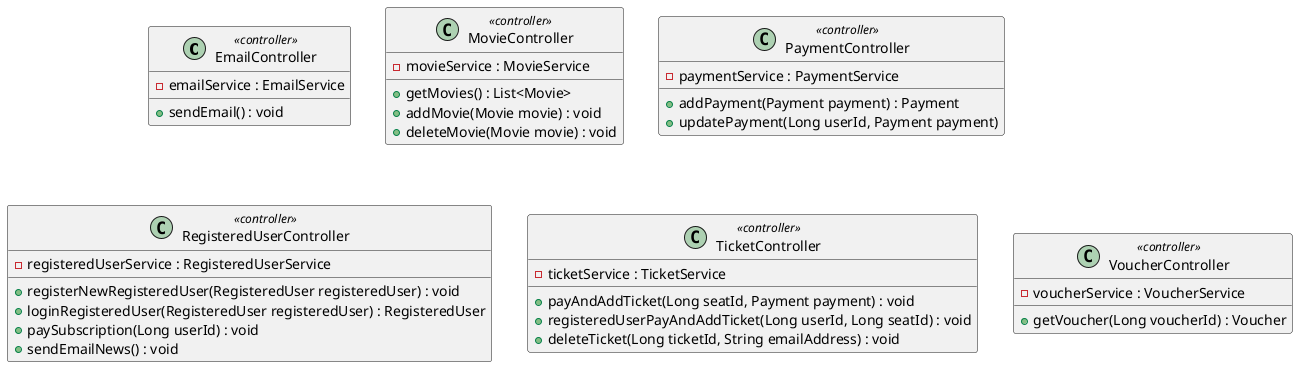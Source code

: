 @startuml ControllerPackage

class EmailController <<controller>>{
    - emailService : EmailService
    + sendEmail() : void
}

class MovieController <<controller>>{
    - movieService : MovieService
    + getMovies() : List<Movie>
    + addMovie(Movie movie) : void
    + deleteMovie(Movie movie) : void 
}

class PaymentController <<controller>>{
    - paymentService : PaymentService
    + addPayment(Payment payment) : Payment
    + updatePayment(Long userId, Payment payment)
}

class RegisteredUserController <<controller>>{
    - registeredUserService : RegisteredUserService
    + registerNewRegisteredUser(RegisteredUser registeredUser) : void
    + loginRegisteredUser(RegisteredUser registeredUser) : RegisteredUser
    + paySubscription(Long userId) : void
    + sendEmailNews() : void
}

class TicketController <<controller>>{
    - ticketService : TicketService
    + payAndAddTicket(Long seatId, Payment payment) : void
    + registeredUserPayAndAddTicket(Long userId, Long seatId) : void
    + deleteTicket(Long ticketId, String emailAddress) : void
}

class VoucherController <<controller>>{
    - voucherService : VoucherService
    + getVoucher(Long voucherId) : Voucher
}

@enduml